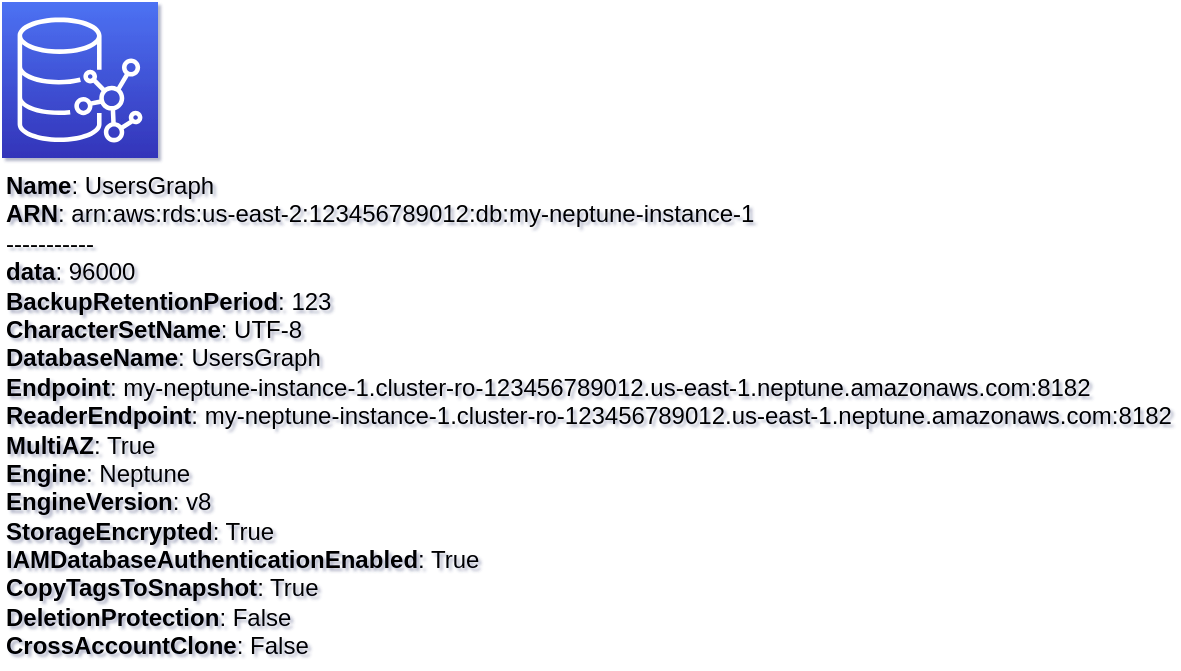 <mxfile type="MultiCloud">
	<diagram id="diagram_1" name="AWS components">
		<mxGraphModel dx="1015" dy="661" grid="1" gridSize="10" guides="1" tooltips="1" connect="1" arrows="1" fold="1" page="1" pageScale="1" pageWidth="850" pageHeight="1100" math="0" shadow="1">
			<root>
				<mxCell id="0"/>
				<mxCell id="1" parent="0"/>
				<mxCell id="vertex:neptune:arn:aws:rds:us-east-2:123456789012:db:my-neptune-instance-1" value="&lt;b&gt;Name&lt;/b&gt;: UsersGraph&lt;BR&gt;&lt;b&gt;ARN&lt;/b&gt;: arn:aws:rds:us-east-2:123456789012:db:my-neptune-instance-1&lt;BR&gt;-----------&lt;BR&gt;&lt;b&gt;data&lt;/b&gt;: 96000&lt;BR&gt;&lt;b&gt;BackupRetentionPeriod&lt;/b&gt;: 123&lt;BR&gt;&lt;b&gt;CharacterSetName&lt;/b&gt;: UTF-8&lt;BR&gt;&lt;b&gt;DatabaseName&lt;/b&gt;: UsersGraph&lt;BR&gt;&lt;b&gt;Endpoint&lt;/b&gt;: my-neptune-instance-1.cluster-ro-123456789012.us-east-1.neptune.amazonaws.com:8182&lt;BR&gt;&lt;b&gt;ReaderEndpoint&lt;/b&gt;: my-neptune-instance-1.cluster-ro-123456789012.us-east-1.neptune.amazonaws.com:8182&lt;BR&gt;&lt;b&gt;MultiAZ&lt;/b&gt;: True&lt;BR&gt;&lt;b&gt;Engine&lt;/b&gt;: Neptune&lt;BR&gt;&lt;b&gt;EngineVersion&lt;/b&gt;: v8&lt;BR&gt;&lt;b&gt;StorageEncrypted&lt;/b&gt;: True&lt;BR&gt;&lt;b&gt;IAMDatabaseAuthenticationEnabled&lt;/b&gt;: True&lt;BR&gt;&lt;b&gt;CopyTagsToSnapshot&lt;/b&gt;: True&lt;BR&gt;&lt;b&gt;DeletionProtection&lt;/b&gt;: False&lt;BR&gt;&lt;b&gt;CrossAccountClone&lt;/b&gt;: False" style="sketch=0;outlineConnect=0;gradientColor=#4D72F3;gradientDirection=north;fillColor=#3334B9;strokeColor=#ffffff;dashed=0;verticalLabelPosition=bottom;verticalAlign=top;align=left;html=1;fontSize=12;fontStyle=0;aspect=fixed;shape=mxgraph.aws4.resourceIcon;resIcon=mxgraph.aws4.neptune;" parent="1" vertex="1">
					<mxGeometry width="78" height="78" as="geometry"/>
				</mxCell>
			</root>
		</mxGraphModel>
	</diagram>
</mxfile>